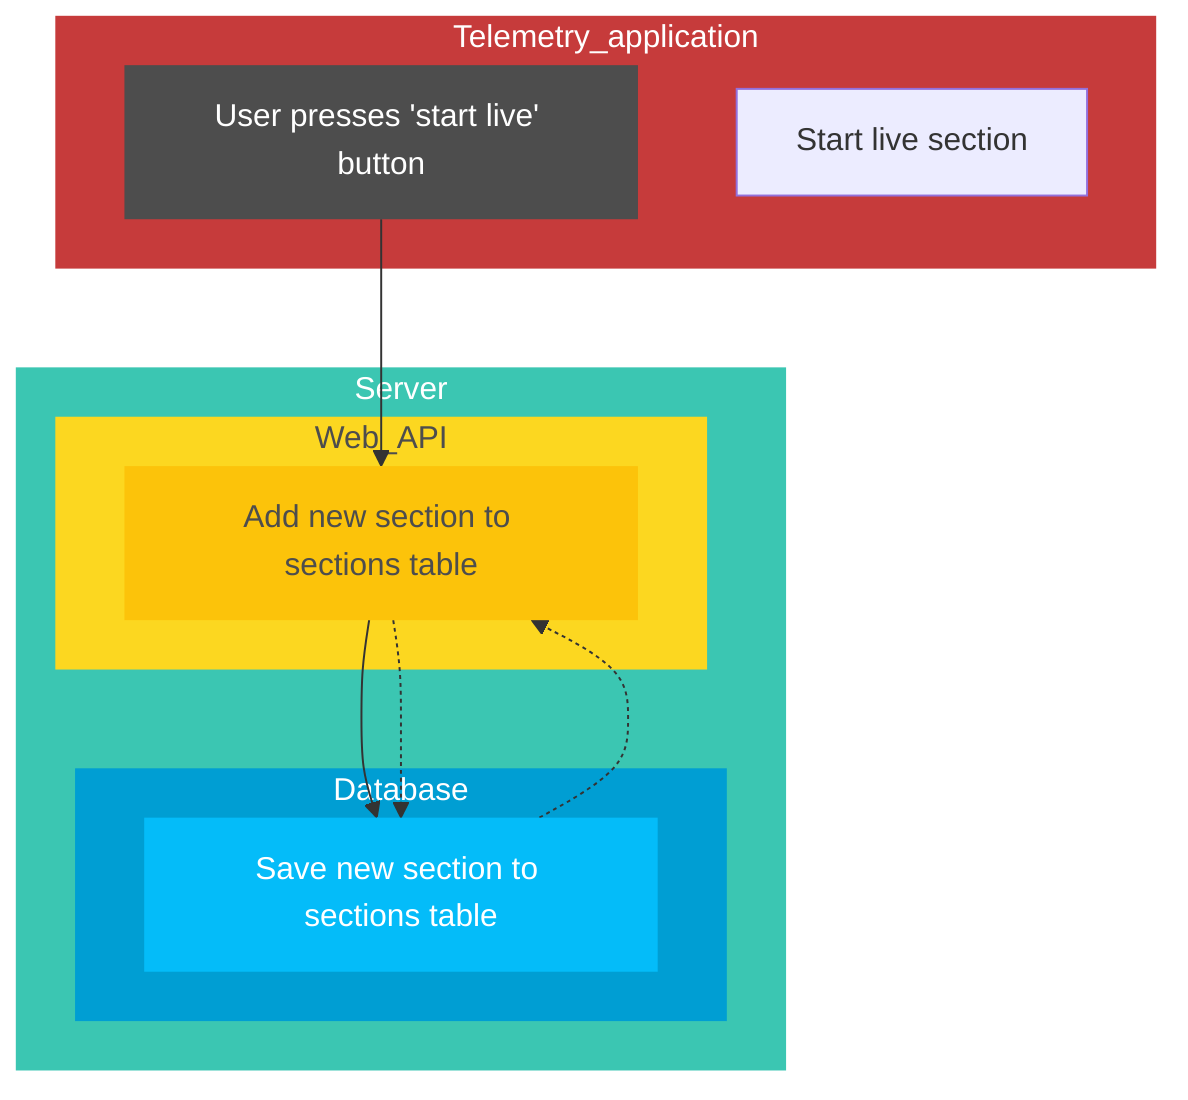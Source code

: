 graph TD;
    subgraph Telemetry_application
        Telemetry_application1[User presses 'start live' button]
        Telemetry_application2[Start live section]
    end

    subgraph Server
        subgraph Web_API
            api1[Add new section to sections table]
        end

        subgraph Database
            Database1[Save new section to sections table]
        end
    end

    Telemetry_application1 --> api1;

    api1 --> Database1;
    Database1 -.-> api1;

    api1 -.-> Database1;

    style Telemetry_application fill:#c63b3b,stroke-width:0px,color:white
    style Telemetry_application1 fill:#4d4d4d,stroke-width:0px,color:white

    style Server fill:#3bc6b2,stroke-width:0px,color:white

    style Database fill:#009ed3,stroke-width:0px,color: white
    style Database1 fill:#04bcf9,stroke-width:0px,color:white

    style Web_API fill:#fcd720,stroke-width:0px,color:#4d4d4d
    style api1 fill:#fcc30a,stroke-width:0px,color:#4d4d4d